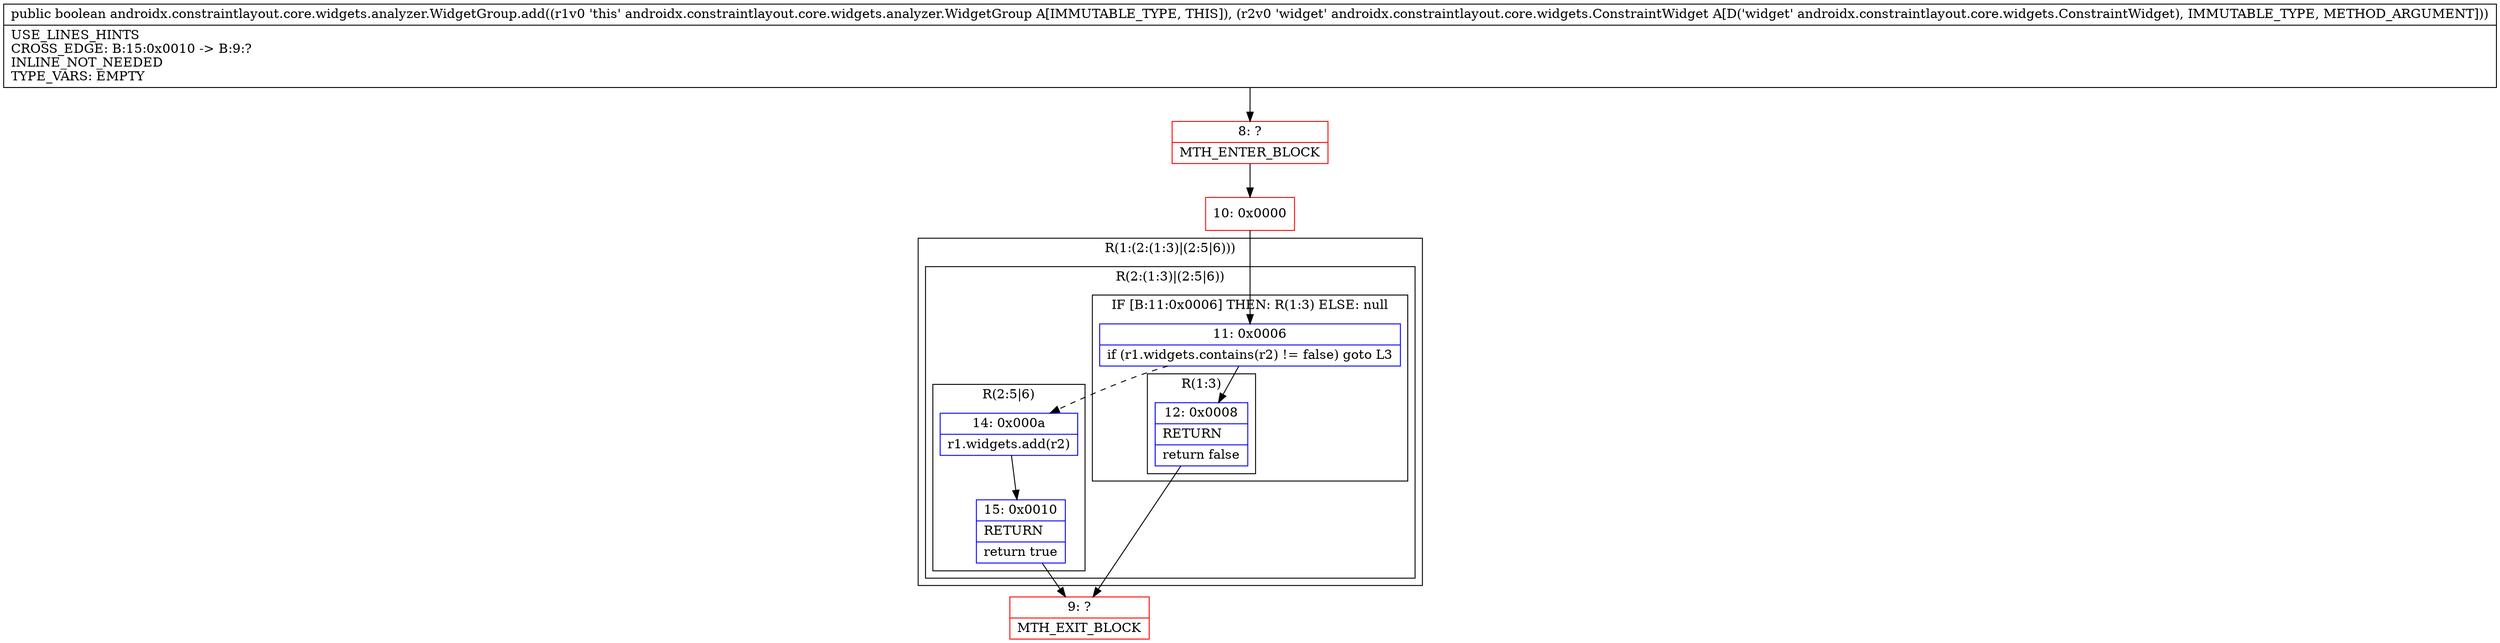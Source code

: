 digraph "CFG forandroidx.constraintlayout.core.widgets.analyzer.WidgetGroup.add(Landroidx\/constraintlayout\/core\/widgets\/ConstraintWidget;)Z" {
subgraph cluster_Region_1075343684 {
label = "R(1:(2:(1:3)|(2:5|6)))";
node [shape=record,color=blue];
subgraph cluster_Region_1066514725 {
label = "R(2:(1:3)|(2:5|6))";
node [shape=record,color=blue];
subgraph cluster_IfRegion_418901723 {
label = "IF [B:11:0x0006] THEN: R(1:3) ELSE: null";
node [shape=record,color=blue];
Node_11 [shape=record,label="{11\:\ 0x0006|if (r1.widgets.contains(r2) != false) goto L3\l}"];
subgraph cluster_Region_873359077 {
label = "R(1:3)";
node [shape=record,color=blue];
Node_12 [shape=record,label="{12\:\ 0x0008|RETURN\l|return false\l}"];
}
}
subgraph cluster_Region_933213041 {
label = "R(2:5|6)";
node [shape=record,color=blue];
Node_14 [shape=record,label="{14\:\ 0x000a|r1.widgets.add(r2)\l}"];
Node_15 [shape=record,label="{15\:\ 0x0010|RETURN\l|return true\l}"];
}
}
}
Node_8 [shape=record,color=red,label="{8\:\ ?|MTH_ENTER_BLOCK\l}"];
Node_10 [shape=record,color=red,label="{10\:\ 0x0000}"];
Node_9 [shape=record,color=red,label="{9\:\ ?|MTH_EXIT_BLOCK\l}"];
MethodNode[shape=record,label="{public boolean androidx.constraintlayout.core.widgets.analyzer.WidgetGroup.add((r1v0 'this' androidx.constraintlayout.core.widgets.analyzer.WidgetGroup A[IMMUTABLE_TYPE, THIS]), (r2v0 'widget' androidx.constraintlayout.core.widgets.ConstraintWidget A[D('widget' androidx.constraintlayout.core.widgets.ConstraintWidget), IMMUTABLE_TYPE, METHOD_ARGUMENT]))  | USE_LINES_HINTS\lCROSS_EDGE: B:15:0x0010 \-\> B:9:?\lINLINE_NOT_NEEDED\lTYPE_VARS: EMPTY\l}"];
MethodNode -> Node_8;Node_11 -> Node_12;
Node_11 -> Node_14[style=dashed];
Node_12 -> Node_9;
Node_14 -> Node_15;
Node_15 -> Node_9;
Node_8 -> Node_10;
Node_10 -> Node_11;
}

